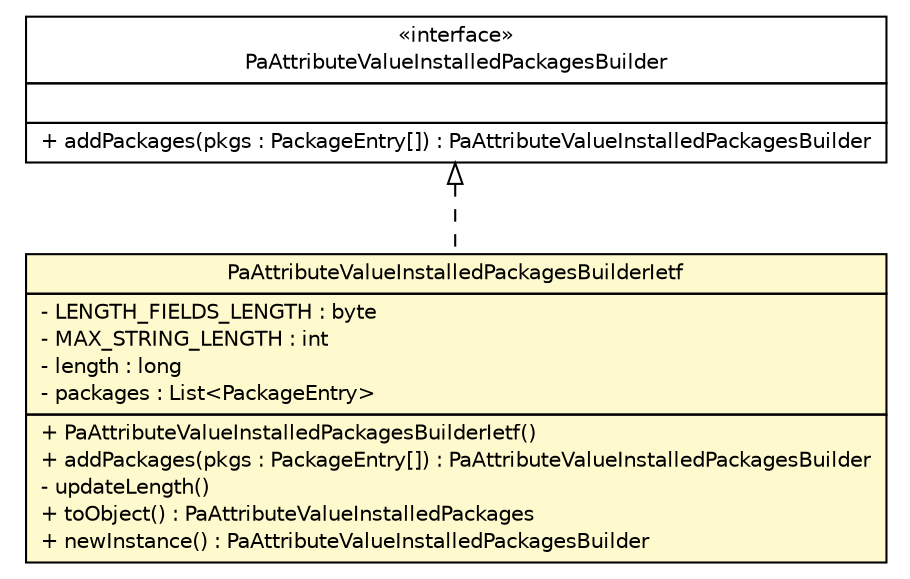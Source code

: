 #!/usr/local/bin/dot
#
# Class diagram 
# Generated by UMLGraph version R5_6 (http://www.umlgraph.org/)
#

digraph G {
	edge [fontname="Helvetica",fontsize=10,labelfontname="Helvetica",labelfontsize=10];
	node [fontname="Helvetica",fontsize=10,shape=plaintext];
	nodesep=0.25;
	ranksep=0.5;
	// org.ietf.nea.pa.attribute.PaAttributeValueInstalledPackagesBuilderIetf
	c76391 [label=<<table title="org.ietf.nea.pa.attribute.PaAttributeValueInstalledPackagesBuilderIetf" border="0" cellborder="1" cellspacing="0" cellpadding="2" port="p" bgcolor="lemonChiffon" href="./PaAttributeValueInstalledPackagesBuilderIetf.html">
		<tr><td><table border="0" cellspacing="0" cellpadding="1">
<tr><td align="center" balign="center"> PaAttributeValueInstalledPackagesBuilderIetf </td></tr>
		</table></td></tr>
		<tr><td><table border="0" cellspacing="0" cellpadding="1">
<tr><td align="left" balign="left"> - LENGTH_FIELDS_LENGTH : byte </td></tr>
<tr><td align="left" balign="left"> - MAX_STRING_LENGTH : int </td></tr>
<tr><td align="left" balign="left"> - length : long </td></tr>
<tr><td align="left" balign="left"> - packages : List&lt;PackageEntry&gt; </td></tr>
		</table></td></tr>
		<tr><td><table border="0" cellspacing="0" cellpadding="1">
<tr><td align="left" balign="left"> + PaAttributeValueInstalledPackagesBuilderIetf() </td></tr>
<tr><td align="left" balign="left"> + addPackages(pkgs : PackageEntry[]) : PaAttributeValueInstalledPackagesBuilder </td></tr>
<tr><td align="left" balign="left"> - updateLength() </td></tr>
<tr><td align="left" balign="left"> + toObject() : PaAttributeValueInstalledPackages </td></tr>
<tr><td align="left" balign="left"> + newInstance() : PaAttributeValueInstalledPackagesBuilder </td></tr>
		</table></td></tr>
		</table>>, URL="./PaAttributeValueInstalledPackagesBuilderIetf.html", fontname="Helvetica", fontcolor="black", fontsize=10.0];
	// org.ietf.nea.pa.attribute.PaAttributeValueInstalledPackagesBuilder
	c76404 [label=<<table title="org.ietf.nea.pa.attribute.PaAttributeValueInstalledPackagesBuilder" border="0" cellborder="1" cellspacing="0" cellpadding="2" port="p" href="./PaAttributeValueInstalledPackagesBuilder.html">
		<tr><td><table border="0" cellspacing="0" cellpadding="1">
<tr><td align="center" balign="center"> &#171;interface&#187; </td></tr>
<tr><td align="center" balign="center"> PaAttributeValueInstalledPackagesBuilder </td></tr>
		</table></td></tr>
		<tr><td><table border="0" cellspacing="0" cellpadding="1">
<tr><td align="left" balign="left">  </td></tr>
		</table></td></tr>
		<tr><td><table border="0" cellspacing="0" cellpadding="1">
<tr><td align="left" balign="left"> + addPackages(pkgs : PackageEntry[]) : PaAttributeValueInstalledPackagesBuilder </td></tr>
		</table></td></tr>
		</table>>, URL="./PaAttributeValueInstalledPackagesBuilder.html", fontname="Helvetica", fontcolor="black", fontsize=10.0];
	//org.ietf.nea.pa.attribute.PaAttributeValueInstalledPackagesBuilderIetf implements org.ietf.nea.pa.attribute.PaAttributeValueInstalledPackagesBuilder
	c76404:p -> c76391:p [dir=back,arrowtail=empty,style=dashed];
}

